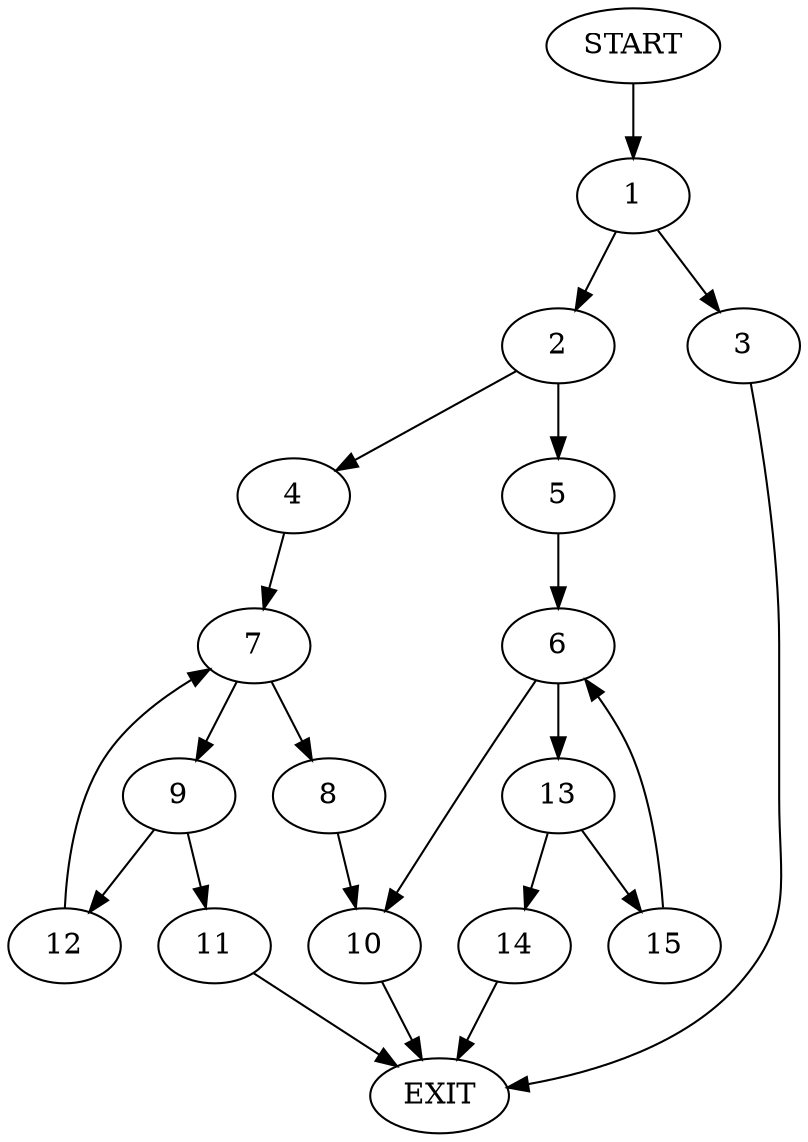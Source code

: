 digraph {
0 [label="START"]
16 [label="EXIT"]
0 -> 1
1 -> 2
1 -> 3
3 -> 16
2 -> 4
2 -> 5
5 -> 6
4 -> 7
7 -> 8
7 -> 9
8 -> 10
9 -> 11
9 -> 12
11 -> 16
12 -> 7
10 -> 16
6 -> 13
6 -> 10
13 -> 14
13 -> 15
14 -> 16
15 -> 6
}
